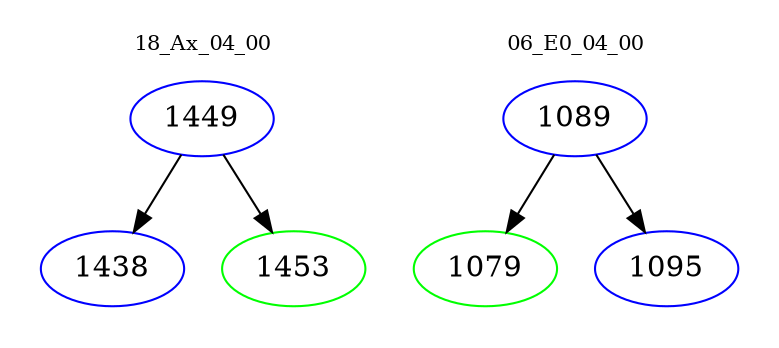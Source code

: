 digraph{
subgraph cluster_0 {
color = white
label = "18_Ax_04_00";
fontsize=10;
T0_1449 [label="1449", color="blue"]
T0_1449 -> T0_1438 [color="black"]
T0_1438 [label="1438", color="blue"]
T0_1449 -> T0_1453 [color="black"]
T0_1453 [label="1453", color="green"]
}
subgraph cluster_1 {
color = white
label = "06_E0_04_00";
fontsize=10;
T1_1089 [label="1089", color="blue"]
T1_1089 -> T1_1079 [color="black"]
T1_1079 [label="1079", color="green"]
T1_1089 -> T1_1095 [color="black"]
T1_1095 [label="1095", color="blue"]
}
}
